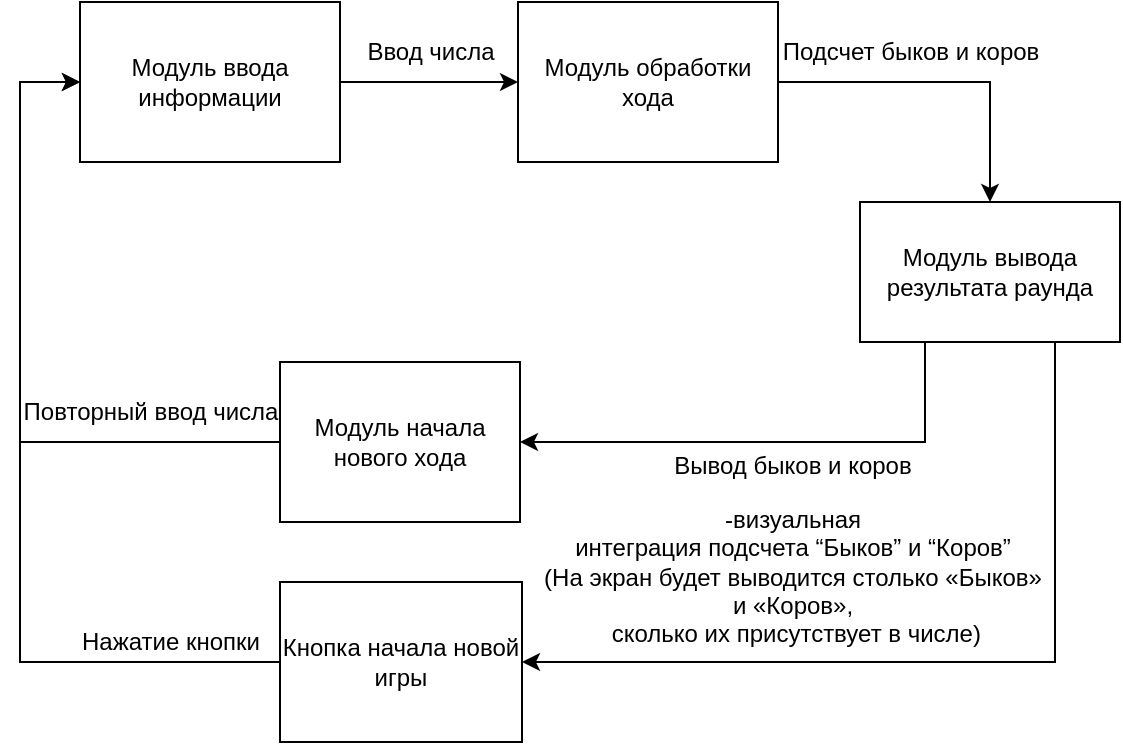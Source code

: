 <mxfile version="21.1.2" type="device">
  <diagram name="Страница 1" id="xN085AevRExuSiY-HjMy">
    <mxGraphModel dx="968" dy="569" grid="1" gridSize="10" guides="1" tooltips="1" connect="1" arrows="1" fold="1" page="1" pageScale="1" pageWidth="827" pageHeight="1169" math="0" shadow="0">
      <root>
        <mxCell id="0" />
        <mxCell id="1" parent="0" />
        <mxCell id="C7Hna8RxLzFOYUcjddv6-8" style="edgeStyle=orthogonalEdgeStyle;rounded=0;orthogonalLoop=1;jettySize=auto;html=1;exitX=1;exitY=0.5;exitDx=0;exitDy=0;" parent="1" source="C7Hna8RxLzFOYUcjddv6-1" target="C7Hna8RxLzFOYUcjddv6-2" edge="1">
          <mxGeometry relative="1" as="geometry" />
        </mxCell>
        <mxCell id="C7Hna8RxLzFOYUcjddv6-1" value="Модуль обработки хода" style="rounded=0;whiteSpace=wrap;html=1;" parent="1" vertex="1">
          <mxGeometry x="349" y="230" width="130" height="80" as="geometry" />
        </mxCell>
        <mxCell id="C7Hna8RxLzFOYUcjddv6-18" style="edgeStyle=orthogonalEdgeStyle;rounded=0;orthogonalLoop=1;jettySize=auto;html=1;exitX=0.75;exitY=1;exitDx=0;exitDy=0;entryX=1;entryY=0.5;entryDx=0;entryDy=0;" parent="1" source="C7Hna8RxLzFOYUcjddv6-2" target="C7Hna8RxLzFOYUcjddv6-14" edge="1">
          <mxGeometry relative="1" as="geometry" />
        </mxCell>
        <mxCell id="C7Hna8RxLzFOYUcjddv6-19" style="edgeStyle=orthogonalEdgeStyle;rounded=0;orthogonalLoop=1;jettySize=auto;html=1;exitX=0.25;exitY=1;exitDx=0;exitDy=0;entryX=1;entryY=0.5;entryDx=0;entryDy=0;" parent="1" source="C7Hna8RxLzFOYUcjddv6-2" target="C7Hna8RxLzFOYUcjddv6-10" edge="1">
          <mxGeometry relative="1" as="geometry" />
        </mxCell>
        <mxCell id="C7Hna8RxLzFOYUcjddv6-2" value="Модуль вывода результата раунда" style="rounded=0;whiteSpace=wrap;html=1;" parent="1" vertex="1">
          <mxGeometry x="520" y="330" width="130" height="70" as="geometry" />
        </mxCell>
        <mxCell id="C7Hna8RxLzFOYUcjddv6-4" value="Вывод быков и коров&lt;br&gt;&lt;p class=&quot;MsoListParagraph&quot;&gt;-&lt;span&gt;&lt;/span&gt;&lt;span&gt;визуальная&lt;br&gt;интеграция подсчета “Быков” и “Коров” &lt;br&gt;(На экран будет выводится столько «Быков»&lt;br&gt;и «Коров»,&lt;br&gt;&amp;nbsp;сколько их присутствует в числе)&lt;/span&gt;&lt;/p&gt;" style="text;html=1;align=center;verticalAlign=middle;resizable=0;points=[];autosize=1;strokeColor=none;fillColor=none;" parent="1" vertex="1">
          <mxGeometry x="351" y="450" width="270" height="120" as="geometry" />
        </mxCell>
        <mxCell id="C7Hna8RxLzFOYUcjddv6-7" style="edgeStyle=orthogonalEdgeStyle;rounded=0;orthogonalLoop=1;jettySize=auto;html=1;exitX=1;exitY=0.5;exitDx=0;exitDy=0;entryX=0;entryY=0.5;entryDx=0;entryDy=0;" parent="1" source="C7Hna8RxLzFOYUcjddv6-5" target="C7Hna8RxLzFOYUcjddv6-1" edge="1">
          <mxGeometry relative="1" as="geometry" />
        </mxCell>
        <mxCell id="C7Hna8RxLzFOYUcjddv6-5" value="Модуль ввода информации" style="rounded=0;whiteSpace=wrap;html=1;" parent="1" vertex="1">
          <mxGeometry x="130" y="230" width="130" height="80" as="geometry" />
        </mxCell>
        <mxCell id="C7Hna8RxLzFOYUcjddv6-9" value="Ввод числа" style="text;html=1;align=center;verticalAlign=middle;resizable=0;points=[];autosize=1;strokeColor=none;fillColor=none;" parent="1" vertex="1">
          <mxGeometry x="260" y="240" width="90" height="30" as="geometry" />
        </mxCell>
        <mxCell id="C7Hna8RxLzFOYUcjddv6-12" style="edgeStyle=orthogonalEdgeStyle;rounded=0;orthogonalLoop=1;jettySize=auto;html=1;exitX=0;exitY=0.5;exitDx=0;exitDy=0;entryX=0;entryY=0.5;entryDx=0;entryDy=0;" parent="1" source="C7Hna8RxLzFOYUcjddv6-10" target="C7Hna8RxLzFOYUcjddv6-5" edge="1">
          <mxGeometry relative="1" as="geometry">
            <Array as="points">
              <mxPoint x="100" y="450" />
              <mxPoint x="100" y="270" />
            </Array>
          </mxGeometry>
        </mxCell>
        <mxCell id="C7Hna8RxLzFOYUcjddv6-10" value="Модуль начала нового хода" style="rounded=0;whiteSpace=wrap;html=1;" parent="1" vertex="1">
          <mxGeometry x="230" y="410" width="120" height="80" as="geometry" />
        </mxCell>
        <mxCell id="C7Hna8RxLzFOYUcjddv6-16" style="edgeStyle=orthogonalEdgeStyle;rounded=0;orthogonalLoop=1;jettySize=auto;html=1;exitX=0;exitY=0.5;exitDx=0;exitDy=0;entryX=0;entryY=0.5;entryDx=0;entryDy=0;" parent="1" source="C7Hna8RxLzFOYUcjddv6-14" target="C7Hna8RxLzFOYUcjddv6-5" edge="1">
          <mxGeometry relative="1" as="geometry">
            <Array as="points">
              <mxPoint x="100" y="560" />
              <mxPoint x="100" y="270" />
            </Array>
          </mxGeometry>
        </mxCell>
        <mxCell id="C7Hna8RxLzFOYUcjddv6-14" value="Кнопка начала новой игры" style="rounded=0;whiteSpace=wrap;html=1;" parent="1" vertex="1">
          <mxGeometry x="230" y="520" width="121" height="80" as="geometry" />
        </mxCell>
        <mxCell id="C7Hna8RxLzFOYUcjddv6-20" value="Нажатие кнопки" style="text;html=1;align=center;verticalAlign=middle;resizable=0;points=[];autosize=1;strokeColor=none;fillColor=none;" parent="1" vertex="1">
          <mxGeometry x="120" y="535" width="110" height="30" as="geometry" />
        </mxCell>
        <mxCell id="C7Hna8RxLzFOYUcjddv6-21" value="Повторный ввод числа" style="text;html=1;align=center;verticalAlign=middle;resizable=0;points=[];autosize=1;strokeColor=none;fillColor=none;" parent="1" vertex="1">
          <mxGeometry x="90" y="420" width="150" height="30" as="geometry" />
        </mxCell>
        <mxCell id="C7Hna8RxLzFOYUcjddv6-22" value="Подсчет быков и коров" style="text;html=1;align=center;verticalAlign=middle;resizable=0;points=[];autosize=1;strokeColor=none;fillColor=none;" parent="1" vertex="1">
          <mxGeometry x="470" y="240" width="150" height="30" as="geometry" />
        </mxCell>
      </root>
    </mxGraphModel>
  </diagram>
</mxfile>
